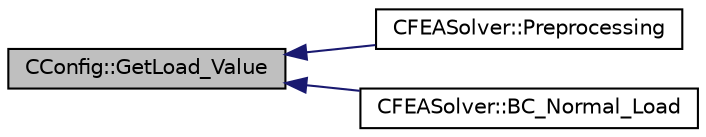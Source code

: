 digraph "CConfig::GetLoad_Value"
{
  edge [fontname="Helvetica",fontsize="10",labelfontname="Helvetica",labelfontsize="10"];
  node [fontname="Helvetica",fontsize="10",shape=record];
  rankdir="LR";
  Node6205 [label="CConfig::GetLoad_Value",height=0.2,width=0.4,color="black", fillcolor="grey75", style="filled", fontcolor="black"];
  Node6205 -> Node6206 [dir="back",color="midnightblue",fontsize="10",style="solid",fontname="Helvetica"];
  Node6206 [label="CFEASolver::Preprocessing",height=0.2,width=0.4,color="black", fillcolor="white", style="filled",URL="$class_c_f_e_a_solver.html#a2171424e52ccd32f17bcbd4972b1fe15",tooltip="Set residuals to zero. "];
  Node6205 -> Node6207 [dir="back",color="midnightblue",fontsize="10",style="solid",fontname="Helvetica"];
  Node6207 [label="CFEASolver::BC_Normal_Load",height=0.2,width=0.4,color="black", fillcolor="white", style="filled",URL="$class_c_f_e_a_solver.html#a6abeef6edeba15200a17fea8416112d9",tooltip="Impose a load boundary condition normal to the boundary. "];
}
